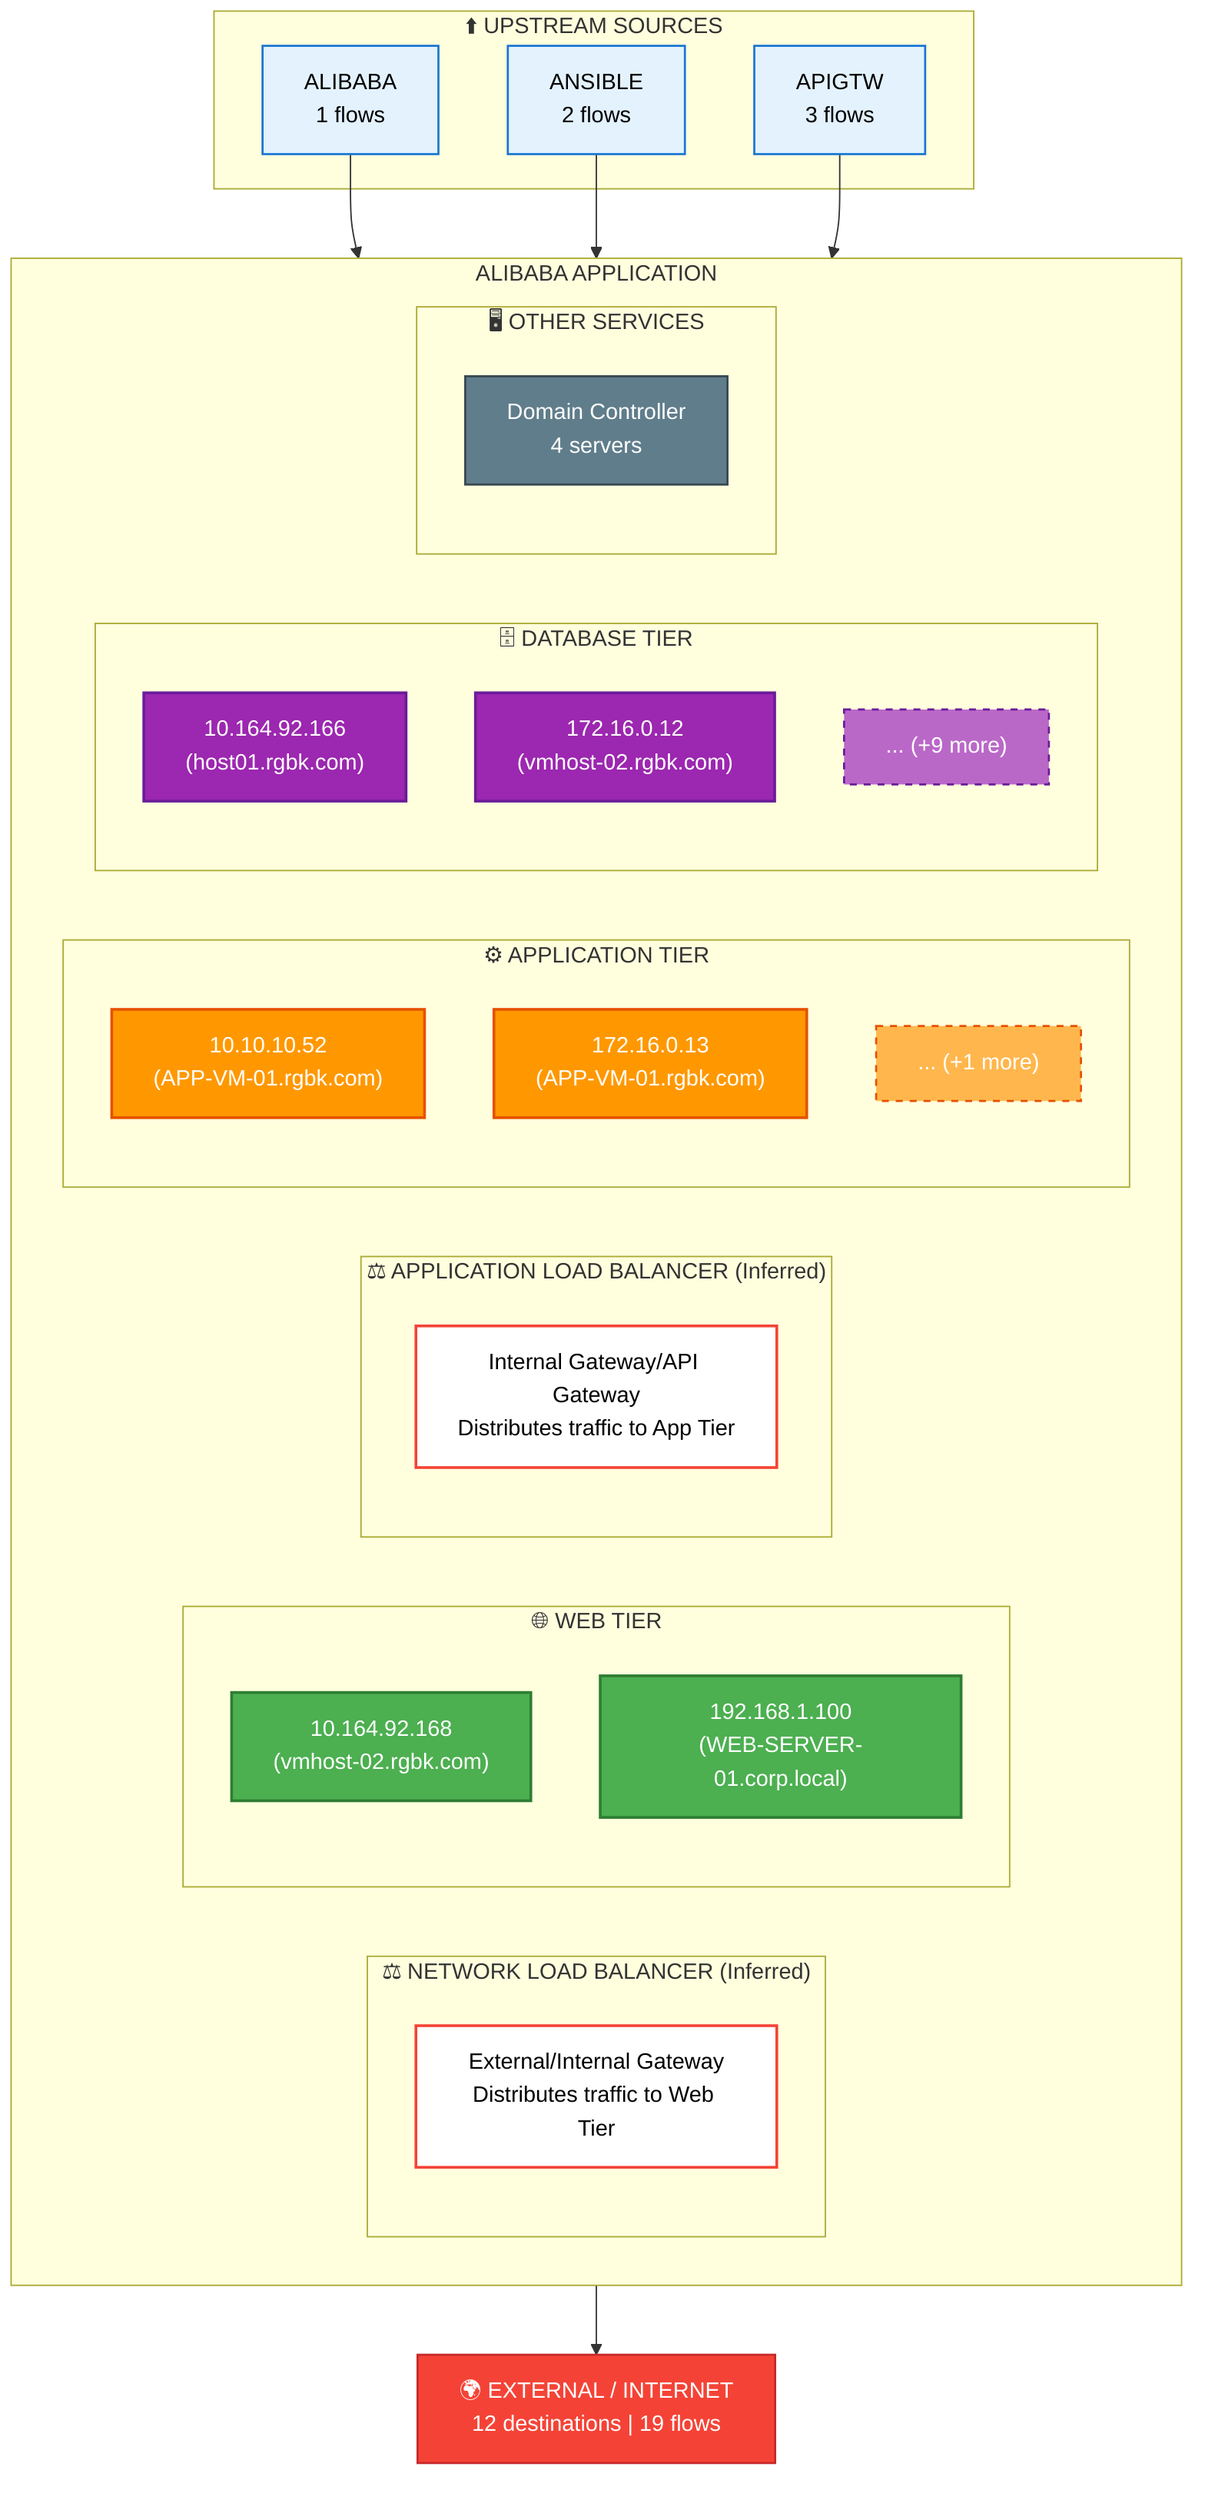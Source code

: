 graph TD
    %% ALIBABA Architecture Diagram (Vertical Layout)

    subgraph UPSTREAM["⬆️ UPSTREAM SOURCES"]
        UP0["ALIBABA<br/>1 flows"]:::upstream
        UP1["ANSIBLE<br/>2 flows"]:::upstream
        UP2["APIGTW<br/>3 flows"]:::upstream
    end

    subgraph CENTER["ALIBABA APPLICATION"]
        subgraph NLB["⚖️ NETWORK LOAD BALANCER (Inferred)"]
            NLB_NODE["External/Internal Gateway<br/>Distributes traffic to Web Tier"]:::loadbalancer
        end
        subgraph WEB["🌐 WEB TIER"]
            W0["10.164.92.168<br/>(vmhost-02.rgbk.com)"]:::web
            W1["192.168.1.100<br/>(WEB-SERVER-01.corp.local)"]:::web
        end
        subgraph ALB["⚖️ APPLICATION LOAD BALANCER (Inferred)"]
            ALB_NODE["Internal Gateway/API Gateway<br/>Distributes traffic to App Tier"]:::loadbalancer
        end
        subgraph APP["⚙️ APPLICATION TIER"]
            A0["10.10.10.52<br/>(APP-VM-01.rgbk.com)"]:::app
            A1["172.16.0.13<br/>(APP-VM-01.rgbk.com)"]:::app
            AMORE["... (+1 more)"]:::appmore
            click AMORE showAppServers
        end
        subgraph DB["🗄️ DATABASE TIER"]
            D0["10.164.92.166<br/>(host01.rgbk.com)"]:::database
            D1["172.16.0.12<br/>(vmhost-02.rgbk.com)"]:::database
            DMORE["... (+9 more)"]:::dbmore
            click DMORE showDatabaseServers
        end
        subgraph OTHER["🖥️ OTHER SERVICES"]
            OTH_Domain_Controller["Domain Controller<br/>4 servers"]:::other
        end
    end

    EXTERNAL["🌍 EXTERNAL / INTERNET<br/>12 destinations | 19 flows"]:::external

    UP0 --> CENTER
    UP1 --> CENTER
    UP2 --> CENTER
    CENTER --> EXTERNAL

    %% Styles (thinner strokes for professional appearance)
    classDef upstream fill:#E3F2FD,stroke:#1976D2,stroke-width:1.5px,color:#000
    classDef web fill:#4CAF50,stroke:#2E7D32,stroke-width:2px,color:#fff
    classDef webmore fill:#81C784,stroke:#2E7D32,stroke-width:1.5px,stroke-dasharray:5,color:#fff
    classDef app fill:#FF9800,stroke:#E65100,stroke-width:2px,color:#fff
    classDef appmore fill:#FFB74D,stroke:#E65100,stroke-width:1.5px,stroke-dasharray:5,color:#fff
    classDef database fill:#9C27B0,stroke:#6A1B9A,stroke-width:2px,color:#fff
    classDef dbmore fill:#BA68C8,stroke:#6A1B9A,stroke-width:1.5px,stroke-dasharray:5,color:#fff
    classDef loadbalancer fill:#FFF,stroke:#F44336,stroke-width:2px,color:#000
    classDef other fill:#607D8B,stroke:#37474F,stroke-width:1.5px,color:#fff
    classDef downstream fill:#2196F3,stroke:#1565C0,stroke-width:1.5px,color:#fff
    classDef external fill:#F44336,stroke:#C62828,stroke-width:1.5px,color:#fff